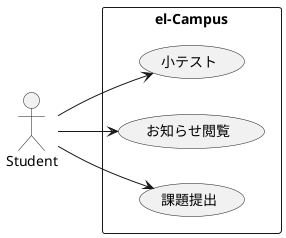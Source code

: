 @startuml
left to right direction
rectangle el-Campus {
    usecase "小テスト" as f1
    usecase "お知らせ閲覧" as f2
    usecase "課題提出" as f3
}
:Student:-->f1
:Student:-->f2
:Student:-->f3
@enduml